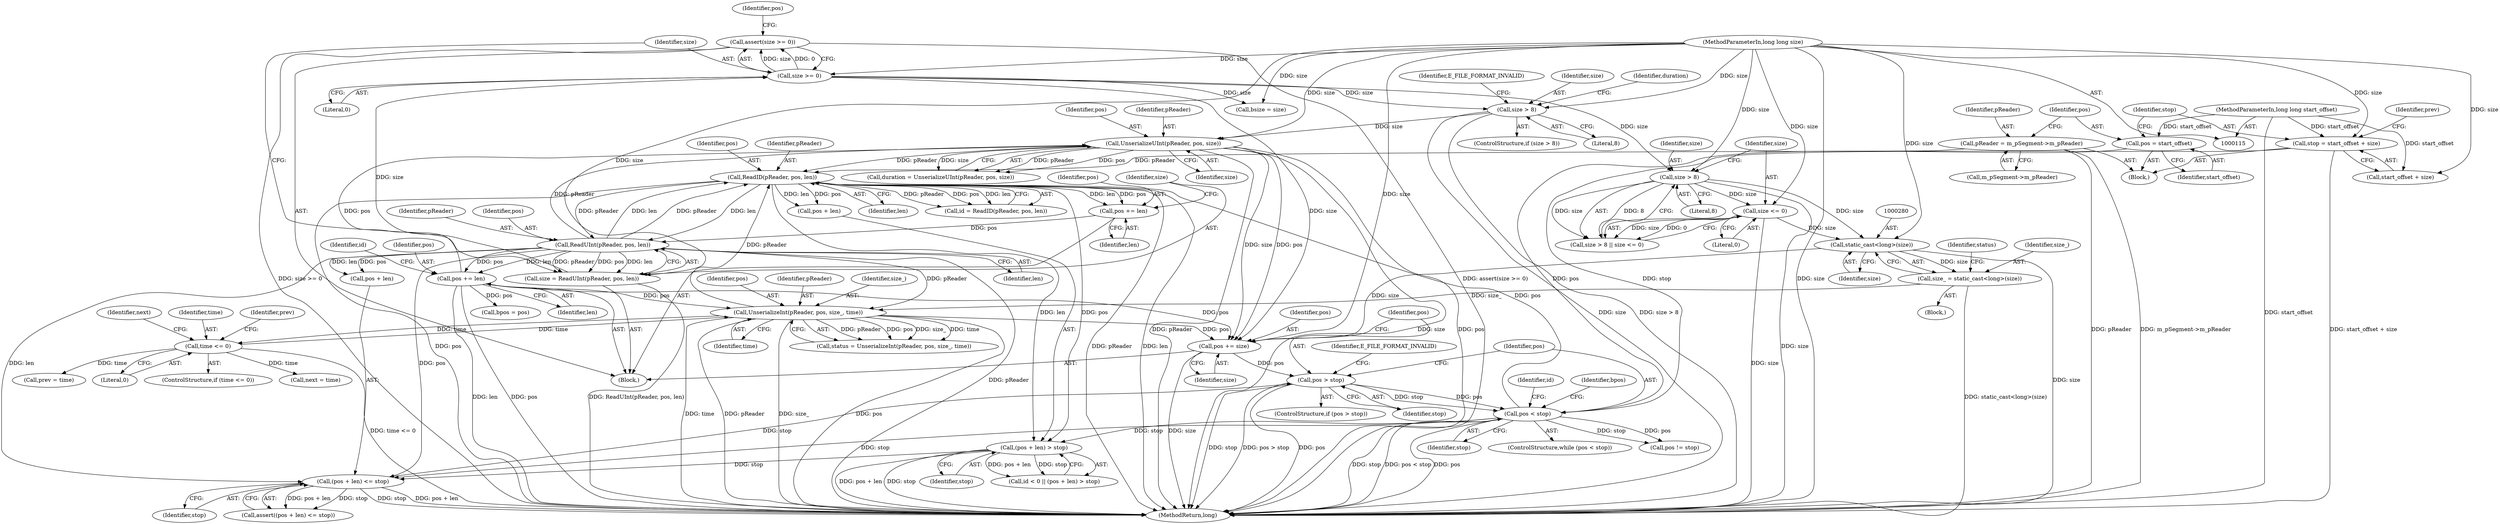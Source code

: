 digraph "0_Android_cc274e2abe8b2a6698a5c47d8aa4bb45f1f9538d_4@API" {
"1000207" [label="(Call,assert(size >= 0))"];
"1000208" [label="(Call,size >= 0)"];
"1000201" [label="(Call,size = ReadUInt(pReader, pos, len))"];
"1000203" [label="(Call,ReadUInt(pReader, pos, len))"];
"1000181" [label="(Call,ReadID(pReader, pos, len))"];
"1000250" [label="(Call,UnserializeUInt(pReader, pos, size))"];
"1000217" [label="(Call,pos += len)"];
"1000243" [label="(Call,size > 8)"];
"1000117" [label="(MethodParameterIn,long long size)"];
"1000286" [label="(Call,UnserializeInt(pReader, pos, size_, time))"];
"1000277" [label="(Call,size_ = static_cast<long>(size))"];
"1000279" [label="(Call,static_cast<long>(size))"];
"1000268" [label="(Call,size > 8)"];
"1000271" [label="(Call,size <= 0)"];
"1000303" [label="(Call,time <= 0)"];
"1000134" [label="(Call,pReader = m_pSegment->m_pReader)"];
"1000173" [label="(Call,pos < stop)"];
"1000317" [label="(Call,pos > stop)"];
"1000313" [label="(Call,pos += size)"];
"1000212" [label="(Call,(pos + len) <= stop)"];
"1000190" [label="(Call,(pos + len) > stop)"];
"1000140" [label="(Call,pos = start_offset)"];
"1000116" [label="(MethodParameterIn,long long start_offset)"];
"1000144" [label="(Call,stop = start_offset + size)"];
"1000197" [label="(Call,pos += len)"];
"1000281" [label="(Identifier,size)"];
"1000244" [label="(Identifier,size)"];
"1000175" [label="(Identifier,stop)"];
"1000249" [label="(Identifier,duration)"];
"1000180" [label="(Identifier,id)"];
"1000272" [label="(Identifier,size)"];
"1000142" [label="(Identifier,start_offset)"];
"1000140" [label="(Call,pos = start_offset)"];
"1000314" [label="(Identifier,pos)"];
"1000251" [label="(Identifier,pReader)"];
"1000267" [label="(Call,size > 8 || size <= 0)"];
"1000317" [label="(Call,pos > stop)"];
"1000216" [label="(Identifier,stop)"];
"1000198" [label="(Identifier,pos)"];
"1000145" [label="(Identifier,stop)"];
"1000212" [label="(Call,(pos + len) <= stop)"];
"1000318" [label="(Identifier,pos)"];
"1000217" [label="(Call,pos += len)"];
"1000277" [label="(Call,size_ = static_cast<long>(size))"];
"1000181" [label="(Call,ReadID(pReader, pos, len))"];
"1000302" [label="(ControlStructure,if (time <= 0))"];
"1000213" [label="(Call,pos + len)"];
"1000182" [label="(Identifier,pReader)"];
"1000194" [label="(Identifier,stop)"];
"1000210" [label="(Literal,0)"];
"1000141" [label="(Identifier,pos)"];
"1000183" [label="(Identifier,pos)"];
"1000242" [label="(ControlStructure,if (size > 8))"];
"1000265" [label="(Block,)"];
"1000203" [label="(Call,ReadUInt(pReader, pos, len))"];
"1000135" [label="(Identifier,pReader)"];
"1000176" [label="(Block,)"];
"1000284" [label="(Call,status = UnserializeInt(pReader, pos, size_, time))"];
"1000233" [label="(Call,bsize = size)"];
"1000219" [label="(Identifier,len)"];
"1000209" [label="(Identifier,size)"];
"1000222" [label="(Identifier,id)"];
"1000252" [label="(Identifier,pos)"];
"1000134" [label="(Call,pReader = m_pSegment->m_pReader)"];
"1000305" [label="(Literal,0)"];
"1000207" [label="(Call,assert(size >= 0))"];
"1000324" [label="(Identifier,bpos)"];
"1000199" [label="(Identifier,len)"];
"1000303" [label="(Call,time <= 0)"];
"1000116" [label="(MethodParameterIn,long long start_offset)"];
"1000214" [label="(Identifier,pos)"];
"1000204" [label="(Identifier,pReader)"];
"1000285" [label="(Identifier,status)"];
"1000269" [label="(Identifier,size)"];
"1000191" [label="(Call,pos + len)"];
"1000279" [label="(Call,static_cast<long>(size))"];
"1000250" [label="(Call,UnserializeUInt(pReader, pos, size))"];
"1000117" [label="(MethodParameterIn,long long size)"];
"1000119" [label="(Block,)"];
"1000268" [label="(Call,size > 8)"];
"1000315" [label="(Identifier,size)"];
"1000173" [label="(Call,pos < stop)"];
"1000253" [label="(Identifier,size)"];
"1000395" [label="(MethodReturn,long)"];
"1000270" [label="(Literal,8)"];
"1000151" [label="(Identifier,prev)"];
"1000206" [label="(Identifier,len)"];
"1000311" [label="(Identifier,next)"];
"1000310" [label="(Call,next = time)"];
"1000202" [label="(Identifier,size)"];
"1000197" [label="(Call,pos += len)"];
"1000287" [label="(Identifier,pReader)"];
"1000211" [label="(Call,assert((pos + len) <= stop))"];
"1000304" [label="(Identifier,time)"];
"1000329" [label="(Call,pos != stop)"];
"1000248" [label="(Call,duration = UnserializeUInt(pReader, pos, size))"];
"1000307" [label="(Identifier,prev)"];
"1000286" [label="(Call,UnserializeInt(pReader, pos, size_, time))"];
"1000289" [label="(Identifier,size_)"];
"1000146" [label="(Call,start_offset + size)"];
"1000243" [label="(Call,size > 8)"];
"1000190" [label="(Call,(pos + len) > stop)"];
"1000144" [label="(Call,stop = start_offset + size)"];
"1000321" [label="(Identifier,E_FILE_FORMAT_INVALID)"];
"1000316" [label="(ControlStructure,if (pos > stop))"];
"1000273" [label="(Literal,0)"];
"1000186" [label="(Call,id < 0 || (pos + len) > stop)"];
"1000136" [label="(Call,m_pSegment->m_pReader)"];
"1000319" [label="(Identifier,stop)"];
"1000174" [label="(Identifier,pos)"];
"1000290" [label="(Identifier,time)"];
"1000230" [label="(Call,bpos = pos)"];
"1000313" [label="(Call,pos += size)"];
"1000184" [label="(Identifier,len)"];
"1000271" [label="(Call,size <= 0)"];
"1000201" [label="(Call,size = ReadUInt(pReader, pos, len))"];
"1000306" [label="(Call,prev = time)"];
"1000247" [label="(Identifier,E_FILE_FORMAT_INVALID)"];
"1000288" [label="(Identifier,pos)"];
"1000278" [label="(Identifier,size_)"];
"1000245" [label="(Literal,8)"];
"1000208" [label="(Call,size >= 0)"];
"1000218" [label="(Identifier,pos)"];
"1000179" [label="(Call,id = ReadID(pReader, pos, len))"];
"1000205" [label="(Identifier,pos)"];
"1000172" [label="(ControlStructure,while (pos < stop))"];
"1000207" -> "1000176"  [label="AST: "];
"1000207" -> "1000208"  [label="CFG: "];
"1000208" -> "1000207"  [label="AST: "];
"1000214" -> "1000207"  [label="CFG: "];
"1000207" -> "1000395"  [label="DDG: size >= 0"];
"1000207" -> "1000395"  [label="DDG: assert(size >= 0)"];
"1000208" -> "1000207"  [label="DDG: size"];
"1000208" -> "1000207"  [label="DDG: 0"];
"1000208" -> "1000210"  [label="CFG: "];
"1000209" -> "1000208"  [label="AST: "];
"1000210" -> "1000208"  [label="AST: "];
"1000201" -> "1000208"  [label="DDG: size"];
"1000117" -> "1000208"  [label="DDG: size"];
"1000208" -> "1000233"  [label="DDG: size"];
"1000208" -> "1000243"  [label="DDG: size"];
"1000208" -> "1000268"  [label="DDG: size"];
"1000208" -> "1000313"  [label="DDG: size"];
"1000201" -> "1000176"  [label="AST: "];
"1000201" -> "1000203"  [label="CFG: "];
"1000202" -> "1000201"  [label="AST: "];
"1000203" -> "1000201"  [label="AST: "];
"1000209" -> "1000201"  [label="CFG: "];
"1000201" -> "1000395"  [label="DDG: ReadUInt(pReader, pos, len)"];
"1000203" -> "1000201"  [label="DDG: pReader"];
"1000203" -> "1000201"  [label="DDG: pos"];
"1000203" -> "1000201"  [label="DDG: len"];
"1000117" -> "1000201"  [label="DDG: size"];
"1000203" -> "1000206"  [label="CFG: "];
"1000204" -> "1000203"  [label="AST: "];
"1000205" -> "1000203"  [label="AST: "];
"1000206" -> "1000203"  [label="AST: "];
"1000203" -> "1000395"  [label="DDG: pReader"];
"1000203" -> "1000181"  [label="DDG: pReader"];
"1000203" -> "1000181"  [label="DDG: len"];
"1000181" -> "1000203"  [label="DDG: pReader"];
"1000181" -> "1000203"  [label="DDG: len"];
"1000197" -> "1000203"  [label="DDG: pos"];
"1000203" -> "1000212"  [label="DDG: pos"];
"1000203" -> "1000212"  [label="DDG: len"];
"1000203" -> "1000213"  [label="DDG: pos"];
"1000203" -> "1000213"  [label="DDG: len"];
"1000203" -> "1000217"  [label="DDG: len"];
"1000203" -> "1000217"  [label="DDG: pos"];
"1000203" -> "1000250"  [label="DDG: pReader"];
"1000203" -> "1000286"  [label="DDG: pReader"];
"1000181" -> "1000179"  [label="AST: "];
"1000181" -> "1000184"  [label="CFG: "];
"1000182" -> "1000181"  [label="AST: "];
"1000183" -> "1000181"  [label="AST: "];
"1000184" -> "1000181"  [label="AST: "];
"1000179" -> "1000181"  [label="CFG: "];
"1000181" -> "1000395"  [label="DDG: pReader"];
"1000181" -> "1000395"  [label="DDG: len"];
"1000181" -> "1000395"  [label="DDG: pos"];
"1000181" -> "1000179"  [label="DDG: pReader"];
"1000181" -> "1000179"  [label="DDG: pos"];
"1000181" -> "1000179"  [label="DDG: len"];
"1000250" -> "1000181"  [label="DDG: pReader"];
"1000286" -> "1000181"  [label="DDG: pReader"];
"1000134" -> "1000181"  [label="DDG: pReader"];
"1000173" -> "1000181"  [label="DDG: pos"];
"1000181" -> "1000190"  [label="DDG: pos"];
"1000181" -> "1000190"  [label="DDG: len"];
"1000181" -> "1000191"  [label="DDG: pos"];
"1000181" -> "1000191"  [label="DDG: len"];
"1000181" -> "1000197"  [label="DDG: len"];
"1000181" -> "1000197"  [label="DDG: pos"];
"1000250" -> "1000248"  [label="AST: "];
"1000250" -> "1000253"  [label="CFG: "];
"1000251" -> "1000250"  [label="AST: "];
"1000252" -> "1000250"  [label="AST: "];
"1000253" -> "1000250"  [label="AST: "];
"1000248" -> "1000250"  [label="CFG: "];
"1000250" -> "1000395"  [label="DDG: pReader"];
"1000250" -> "1000395"  [label="DDG: size"];
"1000250" -> "1000395"  [label="DDG: pos"];
"1000250" -> "1000248"  [label="DDG: pReader"];
"1000250" -> "1000248"  [label="DDG: pos"];
"1000250" -> "1000248"  [label="DDG: size"];
"1000217" -> "1000250"  [label="DDG: pos"];
"1000243" -> "1000250"  [label="DDG: size"];
"1000117" -> "1000250"  [label="DDG: size"];
"1000250" -> "1000313"  [label="DDG: size"];
"1000250" -> "1000313"  [label="DDG: pos"];
"1000217" -> "1000176"  [label="AST: "];
"1000217" -> "1000219"  [label="CFG: "];
"1000218" -> "1000217"  [label="AST: "];
"1000219" -> "1000217"  [label="AST: "];
"1000222" -> "1000217"  [label="CFG: "];
"1000217" -> "1000395"  [label="DDG: len"];
"1000217" -> "1000395"  [label="DDG: pos"];
"1000217" -> "1000230"  [label="DDG: pos"];
"1000217" -> "1000286"  [label="DDG: pos"];
"1000217" -> "1000313"  [label="DDG: pos"];
"1000243" -> "1000242"  [label="AST: "];
"1000243" -> "1000245"  [label="CFG: "];
"1000244" -> "1000243"  [label="AST: "];
"1000245" -> "1000243"  [label="AST: "];
"1000247" -> "1000243"  [label="CFG: "];
"1000249" -> "1000243"  [label="CFG: "];
"1000243" -> "1000395"  [label="DDG: size"];
"1000243" -> "1000395"  [label="DDG: size > 8"];
"1000117" -> "1000243"  [label="DDG: size"];
"1000117" -> "1000115"  [label="AST: "];
"1000117" -> "1000395"  [label="DDG: size"];
"1000117" -> "1000144"  [label="DDG: size"];
"1000117" -> "1000146"  [label="DDG: size"];
"1000117" -> "1000233"  [label="DDG: size"];
"1000117" -> "1000268"  [label="DDG: size"];
"1000117" -> "1000271"  [label="DDG: size"];
"1000117" -> "1000279"  [label="DDG: size"];
"1000117" -> "1000313"  [label="DDG: size"];
"1000286" -> "1000284"  [label="AST: "];
"1000286" -> "1000290"  [label="CFG: "];
"1000287" -> "1000286"  [label="AST: "];
"1000288" -> "1000286"  [label="AST: "];
"1000289" -> "1000286"  [label="AST: "];
"1000290" -> "1000286"  [label="AST: "];
"1000284" -> "1000286"  [label="CFG: "];
"1000286" -> "1000395"  [label="DDG: time"];
"1000286" -> "1000395"  [label="DDG: pReader"];
"1000286" -> "1000395"  [label="DDG: size_"];
"1000286" -> "1000395"  [label="DDG: pos"];
"1000286" -> "1000284"  [label="DDG: pReader"];
"1000286" -> "1000284"  [label="DDG: pos"];
"1000286" -> "1000284"  [label="DDG: size_"];
"1000286" -> "1000284"  [label="DDG: time"];
"1000277" -> "1000286"  [label="DDG: size_"];
"1000303" -> "1000286"  [label="DDG: time"];
"1000286" -> "1000303"  [label="DDG: time"];
"1000286" -> "1000313"  [label="DDG: pos"];
"1000277" -> "1000265"  [label="AST: "];
"1000277" -> "1000279"  [label="CFG: "];
"1000278" -> "1000277"  [label="AST: "];
"1000279" -> "1000277"  [label="AST: "];
"1000285" -> "1000277"  [label="CFG: "];
"1000277" -> "1000395"  [label="DDG: static_cast<long>(size)"];
"1000279" -> "1000277"  [label="DDG: size"];
"1000279" -> "1000281"  [label="CFG: "];
"1000280" -> "1000279"  [label="AST: "];
"1000281" -> "1000279"  [label="AST: "];
"1000279" -> "1000395"  [label="DDG: size"];
"1000268" -> "1000279"  [label="DDG: size"];
"1000271" -> "1000279"  [label="DDG: size"];
"1000279" -> "1000313"  [label="DDG: size"];
"1000268" -> "1000267"  [label="AST: "];
"1000268" -> "1000270"  [label="CFG: "];
"1000269" -> "1000268"  [label="AST: "];
"1000270" -> "1000268"  [label="AST: "];
"1000272" -> "1000268"  [label="CFG: "];
"1000267" -> "1000268"  [label="CFG: "];
"1000268" -> "1000395"  [label="DDG: size"];
"1000268" -> "1000267"  [label="DDG: size"];
"1000268" -> "1000267"  [label="DDG: 8"];
"1000268" -> "1000271"  [label="DDG: size"];
"1000271" -> "1000267"  [label="AST: "];
"1000271" -> "1000273"  [label="CFG: "];
"1000272" -> "1000271"  [label="AST: "];
"1000273" -> "1000271"  [label="AST: "];
"1000267" -> "1000271"  [label="CFG: "];
"1000271" -> "1000395"  [label="DDG: size"];
"1000271" -> "1000267"  [label="DDG: size"];
"1000271" -> "1000267"  [label="DDG: 0"];
"1000303" -> "1000302"  [label="AST: "];
"1000303" -> "1000305"  [label="CFG: "];
"1000304" -> "1000303"  [label="AST: "];
"1000305" -> "1000303"  [label="AST: "];
"1000307" -> "1000303"  [label="CFG: "];
"1000311" -> "1000303"  [label="CFG: "];
"1000303" -> "1000395"  [label="DDG: time <= 0"];
"1000303" -> "1000306"  [label="DDG: time"];
"1000303" -> "1000310"  [label="DDG: time"];
"1000134" -> "1000119"  [label="AST: "];
"1000134" -> "1000136"  [label="CFG: "];
"1000135" -> "1000134"  [label="AST: "];
"1000136" -> "1000134"  [label="AST: "];
"1000141" -> "1000134"  [label="CFG: "];
"1000134" -> "1000395"  [label="DDG: pReader"];
"1000134" -> "1000395"  [label="DDG: m_pSegment->m_pReader"];
"1000173" -> "1000172"  [label="AST: "];
"1000173" -> "1000175"  [label="CFG: "];
"1000174" -> "1000173"  [label="AST: "];
"1000175" -> "1000173"  [label="AST: "];
"1000180" -> "1000173"  [label="CFG: "];
"1000324" -> "1000173"  [label="CFG: "];
"1000173" -> "1000395"  [label="DDG: pos < stop"];
"1000173" -> "1000395"  [label="DDG: pos"];
"1000173" -> "1000395"  [label="DDG: stop"];
"1000317" -> "1000173"  [label="DDG: pos"];
"1000317" -> "1000173"  [label="DDG: stop"];
"1000140" -> "1000173"  [label="DDG: pos"];
"1000144" -> "1000173"  [label="DDG: stop"];
"1000173" -> "1000190"  [label="DDG: stop"];
"1000173" -> "1000212"  [label="DDG: stop"];
"1000173" -> "1000329"  [label="DDG: pos"];
"1000173" -> "1000329"  [label="DDG: stop"];
"1000317" -> "1000316"  [label="AST: "];
"1000317" -> "1000319"  [label="CFG: "];
"1000318" -> "1000317"  [label="AST: "];
"1000319" -> "1000317"  [label="AST: "];
"1000174" -> "1000317"  [label="CFG: "];
"1000321" -> "1000317"  [label="CFG: "];
"1000317" -> "1000395"  [label="DDG: pos"];
"1000317" -> "1000395"  [label="DDG: stop"];
"1000317" -> "1000395"  [label="DDG: pos > stop"];
"1000313" -> "1000317"  [label="DDG: pos"];
"1000212" -> "1000317"  [label="DDG: stop"];
"1000313" -> "1000176"  [label="AST: "];
"1000313" -> "1000315"  [label="CFG: "];
"1000314" -> "1000313"  [label="AST: "];
"1000315" -> "1000313"  [label="AST: "];
"1000318" -> "1000313"  [label="CFG: "];
"1000313" -> "1000395"  [label="DDG: size"];
"1000212" -> "1000211"  [label="AST: "];
"1000212" -> "1000216"  [label="CFG: "];
"1000213" -> "1000212"  [label="AST: "];
"1000216" -> "1000212"  [label="AST: "];
"1000211" -> "1000212"  [label="CFG: "];
"1000212" -> "1000395"  [label="DDG: stop"];
"1000212" -> "1000395"  [label="DDG: pos + len"];
"1000212" -> "1000211"  [label="DDG: pos + len"];
"1000212" -> "1000211"  [label="DDG: stop"];
"1000190" -> "1000212"  [label="DDG: stop"];
"1000190" -> "1000186"  [label="AST: "];
"1000190" -> "1000194"  [label="CFG: "];
"1000191" -> "1000190"  [label="AST: "];
"1000194" -> "1000190"  [label="AST: "];
"1000186" -> "1000190"  [label="CFG: "];
"1000190" -> "1000395"  [label="DDG: stop"];
"1000190" -> "1000395"  [label="DDG: pos + len"];
"1000190" -> "1000186"  [label="DDG: pos + len"];
"1000190" -> "1000186"  [label="DDG: stop"];
"1000140" -> "1000119"  [label="AST: "];
"1000140" -> "1000142"  [label="CFG: "];
"1000141" -> "1000140"  [label="AST: "];
"1000142" -> "1000140"  [label="AST: "];
"1000145" -> "1000140"  [label="CFG: "];
"1000116" -> "1000140"  [label="DDG: start_offset"];
"1000116" -> "1000115"  [label="AST: "];
"1000116" -> "1000395"  [label="DDG: start_offset"];
"1000116" -> "1000144"  [label="DDG: start_offset"];
"1000116" -> "1000146"  [label="DDG: start_offset"];
"1000144" -> "1000119"  [label="AST: "];
"1000144" -> "1000146"  [label="CFG: "];
"1000145" -> "1000144"  [label="AST: "];
"1000146" -> "1000144"  [label="AST: "];
"1000151" -> "1000144"  [label="CFG: "];
"1000144" -> "1000395"  [label="DDG: start_offset + size"];
"1000197" -> "1000176"  [label="AST: "];
"1000197" -> "1000199"  [label="CFG: "];
"1000198" -> "1000197"  [label="AST: "];
"1000199" -> "1000197"  [label="AST: "];
"1000202" -> "1000197"  [label="CFG: "];
}
